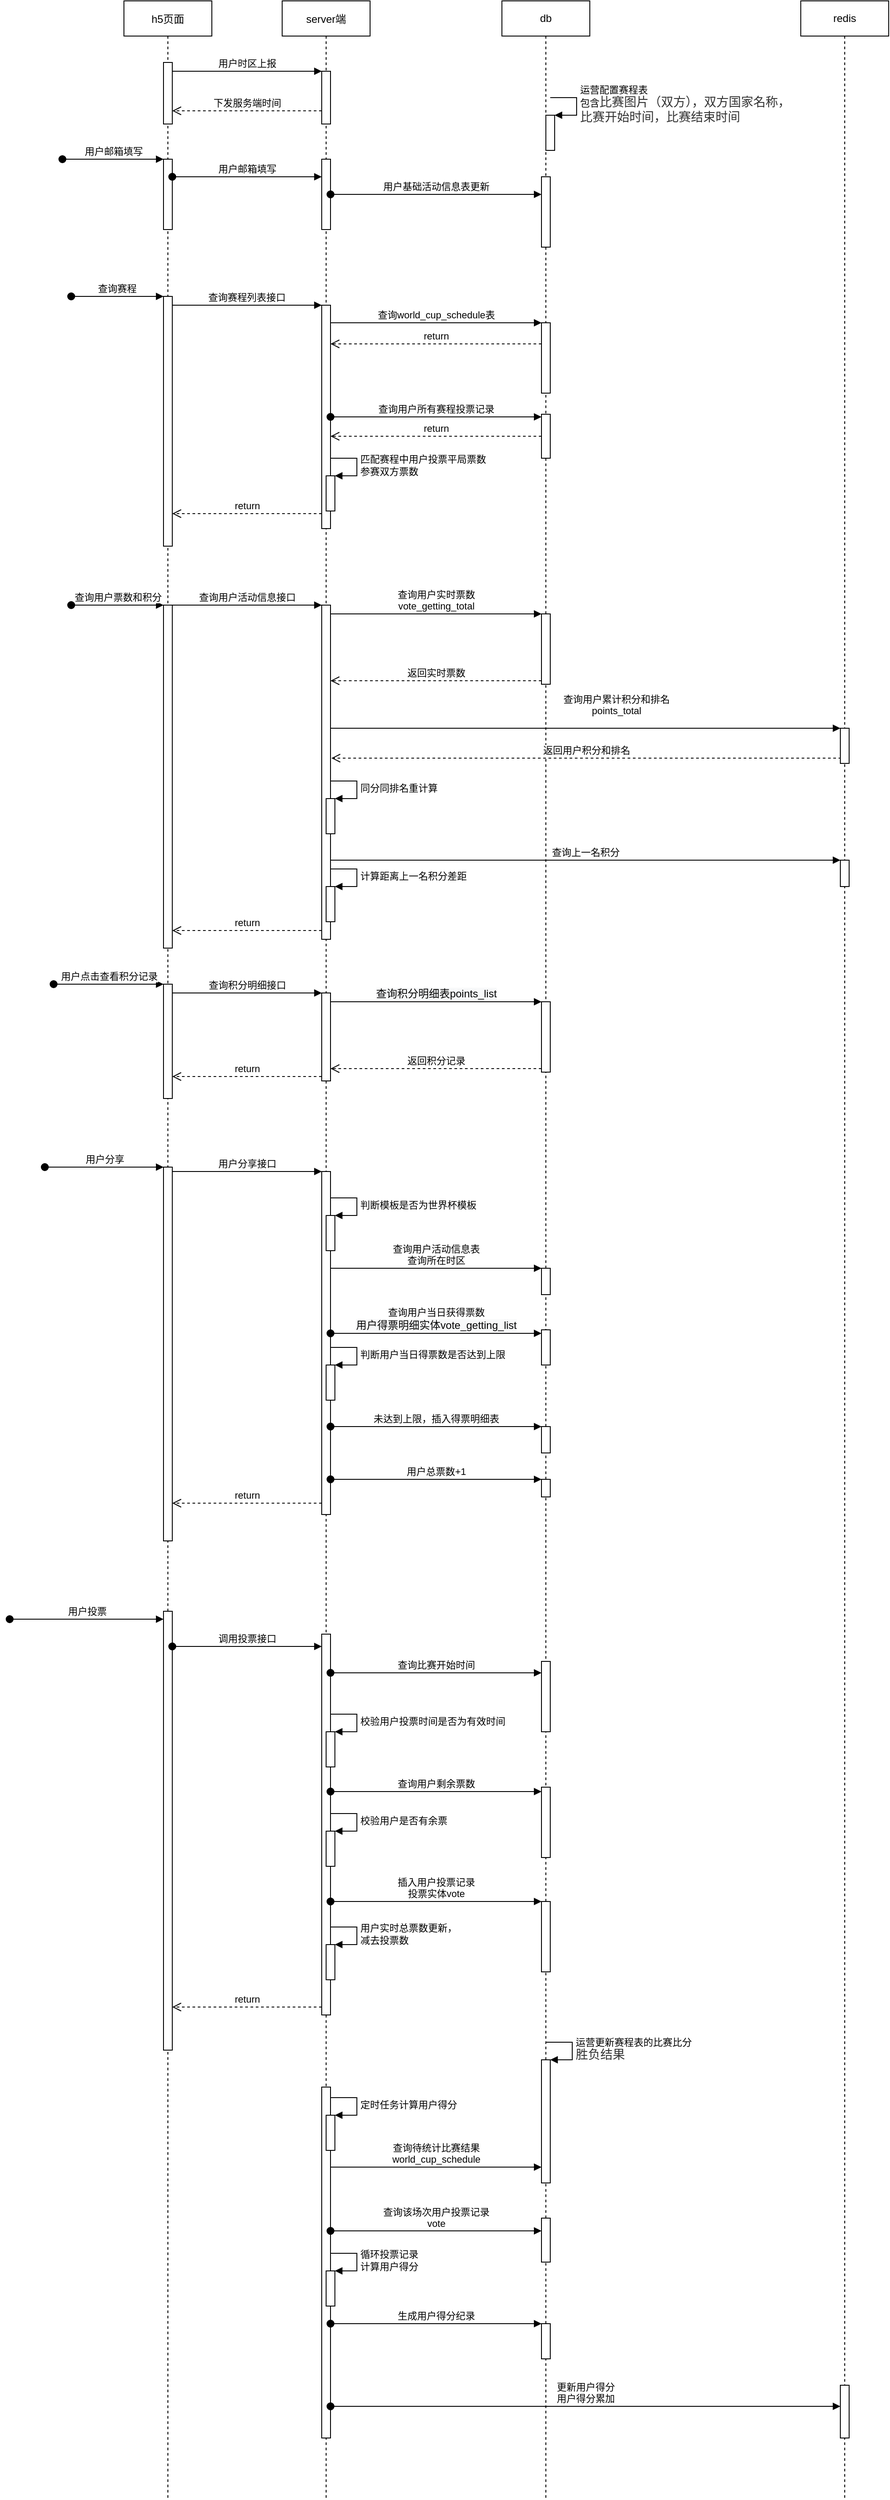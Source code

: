 <mxfile version="20.5.3" type="github">
  <diagram id="kgpKYQtTHZ0yAKxKKP6v" name="Page-1">
    <mxGraphModel dx="2512" dy="802" grid="1" gridSize="10" guides="1" tooltips="1" connect="1" arrows="1" fold="1" page="1" pageScale="1" pageWidth="850" pageHeight="1100" math="0" shadow="0">
      <root>
        <mxCell id="0" />
        <mxCell id="1" parent="0" />
        <mxCell id="3nuBFxr9cyL0pnOWT2aG-1" value="h5页面" style="shape=umlLifeline;perimeter=lifelinePerimeter;container=1;collapsible=0;recursiveResize=0;rounded=0;shadow=0;strokeWidth=1;" parent="1" vertex="1">
          <mxGeometry x="-230" y="80" width="100" height="2840" as="geometry" />
        </mxCell>
        <mxCell id="3nuBFxr9cyL0pnOWT2aG-2" value="" style="points=[];perimeter=orthogonalPerimeter;rounded=0;shadow=0;strokeWidth=1;" parent="3nuBFxr9cyL0pnOWT2aG-1" vertex="1">
          <mxGeometry x="45" y="336" width="10" height="284" as="geometry" />
        </mxCell>
        <mxCell id="3nuBFxr9cyL0pnOWT2aG-3" value="查询赛程" style="verticalAlign=bottom;startArrow=oval;endArrow=block;startSize=8;shadow=0;strokeWidth=1;" parent="3nuBFxr9cyL0pnOWT2aG-1" target="3nuBFxr9cyL0pnOWT2aG-2" edge="1">
          <mxGeometry relative="1" as="geometry">
            <mxPoint x="-60" y="336" as="sourcePoint" />
          </mxGeometry>
        </mxCell>
        <mxCell id="iJaBp2wlKT-MQ3Jx9xqJ-9" value="" style="html=1;points=[];perimeter=orthogonalPerimeter;" parent="3nuBFxr9cyL0pnOWT2aG-1" vertex="1">
          <mxGeometry x="45" y="687" width="10" height="390" as="geometry" />
        </mxCell>
        <mxCell id="iJaBp2wlKT-MQ3Jx9xqJ-10" value="查询用户票数和积分" style="html=1;verticalAlign=bottom;startArrow=oval;endArrow=block;startSize=8;rounded=0;" parent="3nuBFxr9cyL0pnOWT2aG-1" target="iJaBp2wlKT-MQ3Jx9xqJ-9" edge="1">
          <mxGeometry relative="1" as="geometry">
            <mxPoint x="-60" y="687" as="sourcePoint" />
          </mxGeometry>
        </mxCell>
        <mxCell id="iJaBp2wlKT-MQ3Jx9xqJ-28" value="" style="html=1;points=[];perimeter=orthogonalPerimeter;" parent="3nuBFxr9cyL0pnOWT2aG-1" vertex="1">
          <mxGeometry x="45" y="1118" width="10" height="130" as="geometry" />
        </mxCell>
        <mxCell id="iJaBp2wlKT-MQ3Jx9xqJ-29" value="用户点击查看积分记录" style="html=1;verticalAlign=bottom;startArrow=oval;endArrow=block;startSize=8;rounded=0;" parent="3nuBFxr9cyL0pnOWT2aG-1" target="iJaBp2wlKT-MQ3Jx9xqJ-28" edge="1">
          <mxGeometry relative="1" as="geometry">
            <mxPoint x="-80" y="1118" as="sourcePoint" />
          </mxGeometry>
        </mxCell>
        <mxCell id="iJaBp2wlKT-MQ3Jx9xqJ-54" value="" style="html=1;points=[];perimeter=orthogonalPerimeter;" parent="3nuBFxr9cyL0pnOWT2aG-1" vertex="1">
          <mxGeometry x="45" y="1326" width="10" height="425" as="geometry" />
        </mxCell>
        <mxCell id="iJaBp2wlKT-MQ3Jx9xqJ-55" value="用户分享" style="html=1;verticalAlign=bottom;startArrow=oval;endArrow=block;startSize=8;rounded=0;" parent="3nuBFxr9cyL0pnOWT2aG-1" target="iJaBp2wlKT-MQ3Jx9xqJ-54" edge="1">
          <mxGeometry relative="1" as="geometry">
            <mxPoint x="-90" y="1326" as="sourcePoint" />
          </mxGeometry>
        </mxCell>
        <mxCell id="iJaBp2wlKT-MQ3Jx9xqJ-65" value="" style="html=1;points=[];perimeter=orthogonalPerimeter;" parent="3nuBFxr9cyL0pnOWT2aG-1" vertex="1">
          <mxGeometry x="45" y="70" width="10" height="70" as="geometry" />
        </mxCell>
        <mxCell id="Upy7s1R3ijE2vFxrYpLP-1" value="" style="html=1;points=[];perimeter=orthogonalPerimeter;" vertex="1" parent="3nuBFxr9cyL0pnOWT2aG-1">
          <mxGeometry x="45" y="1831" width="10" height="499" as="geometry" />
        </mxCell>
        <mxCell id="Upy7s1R3ijE2vFxrYpLP-2" value="用户投票" style="html=1;verticalAlign=bottom;startArrow=oval;endArrow=block;startSize=8;rounded=0;" edge="1" target="Upy7s1R3ijE2vFxrYpLP-1" parent="3nuBFxr9cyL0pnOWT2aG-1">
          <mxGeometry relative="1" as="geometry">
            <mxPoint x="-130" y="1840" as="sourcePoint" />
          </mxGeometry>
        </mxCell>
        <mxCell id="Upy7s1R3ijE2vFxrYpLP-43" value="" style="html=1;points=[];perimeter=orthogonalPerimeter;" vertex="1" parent="3nuBFxr9cyL0pnOWT2aG-1">
          <mxGeometry x="45" y="180" width="10" height="80" as="geometry" />
        </mxCell>
        <mxCell id="Upy7s1R3ijE2vFxrYpLP-44" value="用户邮箱填写" style="html=1;verticalAlign=bottom;startArrow=oval;endArrow=block;startSize=8;rounded=0;" edge="1" target="Upy7s1R3ijE2vFxrYpLP-43" parent="3nuBFxr9cyL0pnOWT2aG-1">
          <mxGeometry relative="1" as="geometry">
            <mxPoint x="-70" y="180" as="sourcePoint" />
          </mxGeometry>
        </mxCell>
        <mxCell id="3nuBFxr9cyL0pnOWT2aG-5" value="server端" style="shape=umlLifeline;perimeter=lifelinePerimeter;container=1;collapsible=0;recursiveResize=0;rounded=0;shadow=0;strokeWidth=1;" parent="1" vertex="1">
          <mxGeometry x="-50" y="80" width="100" height="2840" as="geometry" />
        </mxCell>
        <mxCell id="3nuBFxr9cyL0pnOWT2aG-6" value="" style="points=[];perimeter=orthogonalPerimeter;rounded=0;shadow=0;strokeWidth=1;" parent="3nuBFxr9cyL0pnOWT2aG-5" vertex="1">
          <mxGeometry x="45" y="346" width="10" height="254" as="geometry" />
        </mxCell>
        <mxCell id="iJaBp2wlKT-MQ3Jx9xqJ-11" value="" style="html=1;points=[];perimeter=orthogonalPerimeter;" parent="3nuBFxr9cyL0pnOWT2aG-5" vertex="1">
          <mxGeometry x="45" y="687" width="10" height="380" as="geometry" />
        </mxCell>
        <mxCell id="iJaBp2wlKT-MQ3Jx9xqJ-30" value="" style="html=1;points=[];perimeter=orthogonalPerimeter;" parent="3nuBFxr9cyL0pnOWT2aG-5" vertex="1">
          <mxGeometry x="45" y="1128" width="10" height="100" as="geometry" />
        </mxCell>
        <mxCell id="iJaBp2wlKT-MQ3Jx9xqJ-41" value="" style="html=1;points=[];perimeter=orthogonalPerimeter;" parent="3nuBFxr9cyL0pnOWT2aG-5" vertex="1">
          <mxGeometry x="50" y="907" width="10" height="40" as="geometry" />
        </mxCell>
        <mxCell id="iJaBp2wlKT-MQ3Jx9xqJ-42" value="同分同排名重计算" style="edgeStyle=orthogonalEdgeStyle;html=1;align=left;spacingLeft=2;endArrow=block;rounded=0;entryX=1;entryY=0;" parent="3nuBFxr9cyL0pnOWT2aG-5" target="iJaBp2wlKT-MQ3Jx9xqJ-41" edge="1">
          <mxGeometry relative="1" as="geometry">
            <mxPoint x="55" y="887" as="sourcePoint" />
            <Array as="points">
              <mxPoint x="85" y="887" />
            </Array>
          </mxGeometry>
        </mxCell>
        <mxCell id="iJaBp2wlKT-MQ3Jx9xqJ-46" value="" style="html=1;points=[];perimeter=orthogonalPerimeter;" parent="3nuBFxr9cyL0pnOWT2aG-5" vertex="1">
          <mxGeometry x="50" y="1007" width="10" height="40" as="geometry" />
        </mxCell>
        <mxCell id="iJaBp2wlKT-MQ3Jx9xqJ-47" value="计算距离上一名积分差距" style="edgeStyle=orthogonalEdgeStyle;html=1;align=left;spacingLeft=2;endArrow=block;rounded=0;entryX=1;entryY=0;" parent="3nuBFxr9cyL0pnOWT2aG-5" target="iJaBp2wlKT-MQ3Jx9xqJ-46" edge="1">
          <mxGeometry relative="1" as="geometry">
            <mxPoint x="55" y="987" as="sourcePoint" />
            <Array as="points">
              <mxPoint x="85" y="987" />
            </Array>
          </mxGeometry>
        </mxCell>
        <mxCell id="iJaBp2wlKT-MQ3Jx9xqJ-56" value="" style="html=1;points=[];perimeter=orthogonalPerimeter;" parent="3nuBFxr9cyL0pnOWT2aG-5" vertex="1">
          <mxGeometry x="45" y="1331" width="10" height="390" as="geometry" />
        </mxCell>
        <mxCell id="iJaBp2wlKT-MQ3Jx9xqJ-59" value="" style="html=1;points=[];perimeter=orthogonalPerimeter;" parent="3nuBFxr9cyL0pnOWT2aG-5" vertex="1">
          <mxGeometry x="50" y="1381" width="10" height="40" as="geometry" />
        </mxCell>
        <mxCell id="iJaBp2wlKT-MQ3Jx9xqJ-60" value="判断模板是否为世界杯模板" style="edgeStyle=orthogonalEdgeStyle;html=1;align=left;spacingLeft=2;endArrow=block;rounded=0;entryX=1;entryY=0;" parent="3nuBFxr9cyL0pnOWT2aG-5" target="iJaBp2wlKT-MQ3Jx9xqJ-59" edge="1">
          <mxGeometry relative="1" as="geometry">
            <mxPoint x="55" y="1361" as="sourcePoint" />
            <Array as="points">
              <mxPoint x="85" y="1361" />
            </Array>
          </mxGeometry>
        </mxCell>
        <mxCell id="iJaBp2wlKT-MQ3Jx9xqJ-67" value="" style="html=1;points=[];perimeter=orthogonalPerimeter;" parent="3nuBFxr9cyL0pnOWT2aG-5" vertex="1">
          <mxGeometry x="45" y="80" width="10" height="60" as="geometry" />
        </mxCell>
        <mxCell id="iJaBp2wlKT-MQ3Jx9xqJ-76" value="" style="html=1;points=[];perimeter=orthogonalPerimeter;" parent="3nuBFxr9cyL0pnOWT2aG-5" vertex="1">
          <mxGeometry x="50" y="1551" width="10" height="40" as="geometry" />
        </mxCell>
        <mxCell id="iJaBp2wlKT-MQ3Jx9xqJ-77" value="判断用户当日得票数是否达到上限" style="edgeStyle=orthogonalEdgeStyle;html=1;align=left;spacingLeft=2;endArrow=block;rounded=0;entryX=1;entryY=0;" parent="3nuBFxr9cyL0pnOWT2aG-5" target="iJaBp2wlKT-MQ3Jx9xqJ-76" edge="1">
          <mxGeometry relative="1" as="geometry">
            <mxPoint x="55" y="1531" as="sourcePoint" />
            <Array as="points">
              <mxPoint x="85" y="1531" />
            </Array>
          </mxGeometry>
        </mxCell>
        <mxCell id="Upy7s1R3ijE2vFxrYpLP-3" value="" style="html=1;points=[];perimeter=orthogonalPerimeter;" vertex="1" parent="3nuBFxr9cyL0pnOWT2aG-5">
          <mxGeometry x="45" y="1857" width="10" height="433" as="geometry" />
        </mxCell>
        <mxCell id="Upy7s1R3ijE2vFxrYpLP-4" value="调用投票接口" style="html=1;verticalAlign=bottom;startArrow=oval;endArrow=block;startSize=8;rounded=0;" edge="1" parent="3nuBFxr9cyL0pnOWT2aG-5">
          <mxGeometry relative="1" as="geometry">
            <mxPoint x="-125" y="1871" as="sourcePoint" />
            <mxPoint x="45" y="1871" as="targetPoint" />
          </mxGeometry>
        </mxCell>
        <mxCell id="Upy7s1R3ijE2vFxrYpLP-5" value="" style="html=1;points=[];perimeter=orthogonalPerimeter;" vertex="1" parent="3nuBFxr9cyL0pnOWT2aG-5">
          <mxGeometry x="50" y="1968" width="10" height="40" as="geometry" />
        </mxCell>
        <mxCell id="Upy7s1R3ijE2vFxrYpLP-6" value="校验用户投票时间是否为有效时间" style="edgeStyle=orthogonalEdgeStyle;html=1;align=left;spacingLeft=2;endArrow=block;rounded=0;entryX=1;entryY=0;" edge="1" target="Upy7s1R3ijE2vFxrYpLP-5" parent="3nuBFxr9cyL0pnOWT2aG-5">
          <mxGeometry relative="1" as="geometry">
            <mxPoint x="55" y="1948" as="sourcePoint" />
            <Array as="points">
              <mxPoint x="85" y="1948" />
            </Array>
          </mxGeometry>
        </mxCell>
        <mxCell id="Upy7s1R3ijE2vFxrYpLP-11" value="" style="html=1;points=[];perimeter=orthogonalPerimeter;" vertex="1" parent="3nuBFxr9cyL0pnOWT2aG-5">
          <mxGeometry x="50" y="2081" width="10" height="40" as="geometry" />
        </mxCell>
        <mxCell id="Upy7s1R3ijE2vFxrYpLP-12" value="校验用户是否有余票" style="edgeStyle=orthogonalEdgeStyle;html=1;align=left;spacingLeft=2;endArrow=block;rounded=0;entryX=1;entryY=0;" edge="1" target="Upy7s1R3ijE2vFxrYpLP-11" parent="3nuBFxr9cyL0pnOWT2aG-5">
          <mxGeometry relative="1" as="geometry">
            <mxPoint x="55" y="2061" as="sourcePoint" />
            <Array as="points">
              <mxPoint x="85" y="2061" />
            </Array>
          </mxGeometry>
        </mxCell>
        <mxCell id="Upy7s1R3ijE2vFxrYpLP-16" value="" style="html=1;points=[];perimeter=orthogonalPerimeter;" vertex="1" parent="3nuBFxr9cyL0pnOWT2aG-5">
          <mxGeometry x="45" y="2372" width="10" height="399" as="geometry" />
        </mxCell>
        <mxCell id="Upy7s1R3ijE2vFxrYpLP-22" value="" style="html=1;points=[];perimeter=orthogonalPerimeter;" vertex="1" parent="3nuBFxr9cyL0pnOWT2aG-5">
          <mxGeometry x="50" y="2404" width="10" height="40" as="geometry" />
        </mxCell>
        <mxCell id="Upy7s1R3ijE2vFxrYpLP-23" value="&lt;span style=&quot;text-align: center;&quot;&gt;定时任务计算用户得分&lt;/span&gt;" style="edgeStyle=orthogonalEdgeStyle;html=1;align=left;spacingLeft=2;endArrow=block;rounded=0;entryX=1;entryY=0;" edge="1" target="Upy7s1R3ijE2vFxrYpLP-22" parent="3nuBFxr9cyL0pnOWT2aG-5">
          <mxGeometry relative="1" as="geometry">
            <mxPoint x="55" y="2384" as="sourcePoint" />
            <Array as="points">
              <mxPoint x="85" y="2384" />
            </Array>
          </mxGeometry>
        </mxCell>
        <mxCell id="Upy7s1R3ijE2vFxrYpLP-29" value="" style="html=1;points=[];perimeter=orthogonalPerimeter;" vertex="1" parent="3nuBFxr9cyL0pnOWT2aG-5">
          <mxGeometry x="50" y="2581" width="10" height="40" as="geometry" />
        </mxCell>
        <mxCell id="Upy7s1R3ijE2vFxrYpLP-30" value="循环投票记录&lt;br&gt;计算用户得分" style="edgeStyle=orthogonalEdgeStyle;html=1;align=left;spacingLeft=2;endArrow=block;rounded=0;entryX=1;entryY=0;" edge="1" target="Upy7s1R3ijE2vFxrYpLP-29" parent="3nuBFxr9cyL0pnOWT2aG-5">
          <mxGeometry relative="1" as="geometry">
            <mxPoint x="55" y="2561" as="sourcePoint" />
            <Array as="points">
              <mxPoint x="85" y="2561" />
            </Array>
          </mxGeometry>
        </mxCell>
        <mxCell id="Upy7s1R3ijE2vFxrYpLP-38" value="" style="html=1;points=[];perimeter=orthogonalPerimeter;" vertex="1" parent="3nuBFxr9cyL0pnOWT2aG-5">
          <mxGeometry x="50" y="540" width="10" height="40" as="geometry" />
        </mxCell>
        <mxCell id="Upy7s1R3ijE2vFxrYpLP-39" value="匹配赛程中用户投票平局票数&lt;br&gt;参赛双方票数" style="edgeStyle=orthogonalEdgeStyle;html=1;align=left;spacingLeft=2;endArrow=block;rounded=0;entryX=1;entryY=0;" edge="1" target="Upy7s1R3ijE2vFxrYpLP-38" parent="3nuBFxr9cyL0pnOWT2aG-5">
          <mxGeometry relative="1" as="geometry">
            <mxPoint x="55" y="520" as="sourcePoint" />
            <Array as="points">
              <mxPoint x="85" y="520" />
            </Array>
          </mxGeometry>
        </mxCell>
        <mxCell id="Upy7s1R3ijE2vFxrYpLP-41" value="" style="html=1;points=[];perimeter=orthogonalPerimeter;" vertex="1" parent="3nuBFxr9cyL0pnOWT2aG-5">
          <mxGeometry x="50" y="2210" width="10" height="40" as="geometry" />
        </mxCell>
        <mxCell id="Upy7s1R3ijE2vFxrYpLP-42" value="用户实时总票数更新，&lt;br&gt;减去投票数" style="edgeStyle=orthogonalEdgeStyle;html=1;align=left;spacingLeft=2;endArrow=block;rounded=0;entryX=1;entryY=0;" edge="1" target="Upy7s1R3ijE2vFxrYpLP-41" parent="3nuBFxr9cyL0pnOWT2aG-5">
          <mxGeometry relative="1" as="geometry">
            <mxPoint x="55" y="2190" as="sourcePoint" />
            <Array as="points">
              <mxPoint x="85" y="2190" />
            </Array>
          </mxGeometry>
        </mxCell>
        <mxCell id="Upy7s1R3ijE2vFxrYpLP-45" value="" style="html=1;points=[];perimeter=orthogonalPerimeter;" vertex="1" parent="3nuBFxr9cyL0pnOWT2aG-5">
          <mxGeometry x="45" y="180" width="10" height="80" as="geometry" />
        </mxCell>
        <mxCell id="Upy7s1R3ijE2vFxrYpLP-46" value="用户邮箱填写" style="html=1;verticalAlign=bottom;startArrow=oval;endArrow=block;startSize=8;rounded=0;" edge="1" parent="3nuBFxr9cyL0pnOWT2aG-5" source="Upy7s1R3ijE2vFxrYpLP-43">
          <mxGeometry relative="1" as="geometry">
            <mxPoint x="-15" y="200" as="sourcePoint" />
            <mxPoint x="45" y="200" as="targetPoint" />
          </mxGeometry>
        </mxCell>
        <mxCell id="3nuBFxr9cyL0pnOWT2aG-8" value="查询赛程列表接口" style="verticalAlign=bottom;endArrow=block;entryX=0;entryY=0;shadow=0;strokeWidth=1;" parent="1" source="3nuBFxr9cyL0pnOWT2aG-2" target="3nuBFxr9cyL0pnOWT2aG-6" edge="1">
          <mxGeometry relative="1" as="geometry">
            <mxPoint x="-75" y="426" as="sourcePoint" />
          </mxGeometry>
        </mxCell>
        <mxCell id="iJaBp2wlKT-MQ3Jx9xqJ-1" value="db" style="shape=umlLifeline;perimeter=lifelinePerimeter;whiteSpace=wrap;html=1;container=1;collapsible=0;recursiveResize=0;outlineConnect=0;" parent="1" vertex="1">
          <mxGeometry x="200" y="80" width="100" height="2840" as="geometry" />
        </mxCell>
        <mxCell id="iJaBp2wlKT-MQ3Jx9xqJ-2" value="" style="html=1;points=[];perimeter=orthogonalPerimeter;" parent="iJaBp2wlKT-MQ3Jx9xqJ-1" vertex="1">
          <mxGeometry x="45" y="366" width="10" height="80" as="geometry" />
        </mxCell>
        <mxCell id="iJaBp2wlKT-MQ3Jx9xqJ-14" value="" style="html=1;points=[];perimeter=orthogonalPerimeter;" parent="iJaBp2wlKT-MQ3Jx9xqJ-1" vertex="1">
          <mxGeometry x="45" y="697" width="10" height="80" as="geometry" />
        </mxCell>
        <mxCell id="iJaBp2wlKT-MQ3Jx9xqJ-35" value="" style="html=1;points=[];perimeter=orthogonalPerimeter;" parent="iJaBp2wlKT-MQ3Jx9xqJ-1" vertex="1">
          <mxGeometry x="45" y="1138" width="10" height="80" as="geometry" />
        </mxCell>
        <mxCell id="iJaBp2wlKT-MQ3Jx9xqJ-52" value="" style="html=1;points=[];perimeter=orthogonalPerimeter;" parent="iJaBp2wlKT-MQ3Jx9xqJ-1" vertex="1">
          <mxGeometry x="50" y="130" width="10" height="40" as="geometry" />
        </mxCell>
        <mxCell id="iJaBp2wlKT-MQ3Jx9xqJ-53" value="运营配置赛程表&lt;br&gt;包含&lt;span style=&quot;color: rgb(51, 51, 51); font-family: PingFangSC-Regular, &amp;quot;PingFang SC&amp;quot;; font-size: 14px;&quot;&gt;比赛图片（双方），双方国家名称，&lt;br&gt;比赛开始时间，比赛结束时间&lt;br&gt;&lt;/span&gt;" style="edgeStyle=orthogonalEdgeStyle;html=1;align=left;spacingLeft=2;endArrow=block;rounded=0;entryX=1;entryY=0;" parent="iJaBp2wlKT-MQ3Jx9xqJ-1" target="iJaBp2wlKT-MQ3Jx9xqJ-52" edge="1">
          <mxGeometry relative="1" as="geometry">
            <mxPoint x="55" y="110" as="sourcePoint" />
            <Array as="points">
              <mxPoint x="85" y="110" />
            </Array>
          </mxGeometry>
        </mxCell>
        <mxCell id="iJaBp2wlKT-MQ3Jx9xqJ-71" value="" style="html=1;points=[];perimeter=orthogonalPerimeter;" parent="iJaBp2wlKT-MQ3Jx9xqJ-1" vertex="1">
          <mxGeometry x="45" y="1441" width="10" height="30" as="geometry" />
        </mxCell>
        <mxCell id="iJaBp2wlKT-MQ3Jx9xqJ-74" value="" style="html=1;points=[];perimeter=orthogonalPerimeter;" parent="iJaBp2wlKT-MQ3Jx9xqJ-1" vertex="1">
          <mxGeometry x="45" y="1511" width="10" height="40" as="geometry" />
        </mxCell>
        <mxCell id="iJaBp2wlKT-MQ3Jx9xqJ-78" value="" style="html=1;points=[];perimeter=orthogonalPerimeter;" parent="iJaBp2wlKT-MQ3Jx9xqJ-1" vertex="1">
          <mxGeometry x="45" y="1621" width="10" height="30" as="geometry" />
        </mxCell>
        <mxCell id="iJaBp2wlKT-MQ3Jx9xqJ-80" value="" style="html=1;points=[];perimeter=orthogonalPerimeter;" parent="iJaBp2wlKT-MQ3Jx9xqJ-1" vertex="1">
          <mxGeometry x="45" y="1681" width="10" height="20" as="geometry" />
        </mxCell>
        <mxCell id="Upy7s1R3ijE2vFxrYpLP-7" value="" style="html=1;points=[];perimeter=orthogonalPerimeter;" vertex="1" parent="iJaBp2wlKT-MQ3Jx9xqJ-1">
          <mxGeometry x="45" y="1888" width="10" height="80" as="geometry" />
        </mxCell>
        <mxCell id="Upy7s1R3ijE2vFxrYpLP-9" value="" style="html=1;points=[];perimeter=orthogonalPerimeter;" vertex="1" parent="iJaBp2wlKT-MQ3Jx9xqJ-1">
          <mxGeometry x="45" y="2031" width="10" height="80" as="geometry" />
        </mxCell>
        <mxCell id="Upy7s1R3ijE2vFxrYpLP-13" value="" style="html=1;points=[];perimeter=orthogonalPerimeter;" vertex="1" parent="iJaBp2wlKT-MQ3Jx9xqJ-1">
          <mxGeometry x="45" y="2161" width="10" height="80" as="geometry" />
        </mxCell>
        <mxCell id="Upy7s1R3ijE2vFxrYpLP-20" value="" style="html=1;points=[];perimeter=orthogonalPerimeter;" vertex="1" parent="iJaBp2wlKT-MQ3Jx9xqJ-1">
          <mxGeometry x="45" y="2341" width="10" height="140" as="geometry" />
        </mxCell>
        <mxCell id="Upy7s1R3ijE2vFxrYpLP-21" value="运营更新赛程表的比赛比分&lt;br&gt;&lt;span style=&quot;color: rgb(51, 51, 51); font-family: PingFangSC-Regular, &amp;quot;PingFang SC&amp;quot;; font-size: 14px;&quot;&gt;胜负结果&lt;/span&gt;" style="edgeStyle=orthogonalEdgeStyle;html=1;align=left;spacingLeft=2;endArrow=block;rounded=0;entryX=1;entryY=0;" edge="1" target="Upy7s1R3ijE2vFxrYpLP-20" parent="iJaBp2wlKT-MQ3Jx9xqJ-1">
          <mxGeometry relative="1" as="geometry">
            <mxPoint x="50" y="2321" as="sourcePoint" />
            <Array as="points">
              <mxPoint x="80" y="2321" />
            </Array>
          </mxGeometry>
        </mxCell>
        <mxCell id="Upy7s1R3ijE2vFxrYpLP-25" value="" style="html=1;points=[];perimeter=orthogonalPerimeter;" vertex="1" parent="iJaBp2wlKT-MQ3Jx9xqJ-1">
          <mxGeometry x="45" y="2521" width="10" height="50" as="geometry" />
        </mxCell>
        <mxCell id="Upy7s1R3ijE2vFxrYpLP-31" value="" style="html=1;points=[];perimeter=orthogonalPerimeter;" vertex="1" parent="iJaBp2wlKT-MQ3Jx9xqJ-1">
          <mxGeometry x="45" y="2641" width="10" height="40" as="geometry" />
        </mxCell>
        <mxCell id="Upy7s1R3ijE2vFxrYpLP-35" value="" style="html=1;points=[];perimeter=orthogonalPerimeter;" vertex="1" parent="iJaBp2wlKT-MQ3Jx9xqJ-1">
          <mxGeometry x="45" y="470" width="10" height="50" as="geometry" />
        </mxCell>
        <mxCell id="Upy7s1R3ijE2vFxrYpLP-49" value="" style="html=1;points=[];perimeter=orthogonalPerimeter;" vertex="1" parent="iJaBp2wlKT-MQ3Jx9xqJ-1">
          <mxGeometry x="45" y="200" width="10" height="80" as="geometry" />
        </mxCell>
        <mxCell id="iJaBp2wlKT-MQ3Jx9xqJ-3" value="查询world_cup_schedule表" style="html=1;verticalAlign=bottom;endArrow=block;entryX=0;entryY=0;rounded=0;" parent="1" source="3nuBFxr9cyL0pnOWT2aG-6" target="iJaBp2wlKT-MQ3Jx9xqJ-2" edge="1">
          <mxGeometry relative="1" as="geometry">
            <mxPoint x="175" y="446" as="sourcePoint" />
          </mxGeometry>
        </mxCell>
        <mxCell id="iJaBp2wlKT-MQ3Jx9xqJ-4" value="return" style="html=1;verticalAlign=bottom;endArrow=open;dashed=1;endSize=8;exitX=0;exitY=0.95;rounded=0;" parent="1" edge="1">
          <mxGeometry relative="1" as="geometry">
            <mxPoint x="5" y="470" as="targetPoint" />
            <mxPoint x="245" y="470" as="sourcePoint" />
          </mxGeometry>
        </mxCell>
        <mxCell id="iJaBp2wlKT-MQ3Jx9xqJ-12" value="查询用户活动信息接口" style="html=1;verticalAlign=bottom;endArrow=block;entryX=0;entryY=0;rounded=0;" parent="1" source="iJaBp2wlKT-MQ3Jx9xqJ-9" target="iJaBp2wlKT-MQ3Jx9xqJ-11" edge="1">
          <mxGeometry relative="1" as="geometry">
            <mxPoint x="-75" y="757" as="sourcePoint" />
          </mxGeometry>
        </mxCell>
        <mxCell id="iJaBp2wlKT-MQ3Jx9xqJ-15" value="查询用户实时票数&lt;br&gt;vote_getting_total" style="html=1;verticalAlign=bottom;endArrow=block;entryX=0;entryY=0;rounded=0;" parent="1" source="iJaBp2wlKT-MQ3Jx9xqJ-11" target="iJaBp2wlKT-MQ3Jx9xqJ-14" edge="1">
          <mxGeometry relative="1" as="geometry">
            <mxPoint x="175" y="777" as="sourcePoint" />
          </mxGeometry>
        </mxCell>
        <mxCell id="iJaBp2wlKT-MQ3Jx9xqJ-16" value="返回实时票数" style="html=1;verticalAlign=bottom;endArrow=open;dashed=1;endSize=8;exitX=0;exitY=0.95;rounded=0;" parent="1" source="iJaBp2wlKT-MQ3Jx9xqJ-14" target="iJaBp2wlKT-MQ3Jx9xqJ-11" edge="1">
          <mxGeometry relative="1" as="geometry">
            <mxPoint x="175" y="853" as="targetPoint" />
          </mxGeometry>
        </mxCell>
        <mxCell id="iJaBp2wlKT-MQ3Jx9xqJ-24" value="查询用户累计积分和排名&lt;br&gt;points_total" style="html=1;verticalAlign=bottom;endArrow=block;entryX=0;entryY=0;rounded=0;" parent="1" source="iJaBp2wlKT-MQ3Jx9xqJ-11" target="iJaBp2wlKT-MQ3Jx9xqJ-23" edge="1">
          <mxGeometry x="0.121" y="11" relative="1" as="geometry">
            <mxPoint x="175" y="917" as="sourcePoint" />
            <mxPoint as="offset" />
          </mxGeometry>
        </mxCell>
        <mxCell id="iJaBp2wlKT-MQ3Jx9xqJ-25" value="返回用户积分和排名" style="html=1;verticalAlign=bottom;endArrow=open;dashed=1;endSize=8;rounded=0;" parent="1" edge="1">
          <mxGeometry relative="1" as="geometry">
            <mxPoint x="6" y="941" as="targetPoint" />
            <mxPoint x="586" y="941" as="sourcePoint" />
          </mxGeometry>
        </mxCell>
        <mxCell id="iJaBp2wlKT-MQ3Jx9xqJ-26" value="redis" style="shape=umlLifeline;perimeter=lifelinePerimeter;whiteSpace=wrap;html=1;container=1;collapsible=0;recursiveResize=0;outlineConnect=0;" parent="1" vertex="1">
          <mxGeometry x="540" y="80" width="100" height="2840" as="geometry" />
        </mxCell>
        <mxCell id="iJaBp2wlKT-MQ3Jx9xqJ-23" value="" style="html=1;points=[];perimeter=orthogonalPerimeter;" parent="iJaBp2wlKT-MQ3Jx9xqJ-26" vertex="1">
          <mxGeometry x="45" y="827" width="10" height="40" as="geometry" />
        </mxCell>
        <mxCell id="iJaBp2wlKT-MQ3Jx9xqJ-43" value="" style="html=1;points=[];perimeter=orthogonalPerimeter;" parent="iJaBp2wlKT-MQ3Jx9xqJ-26" vertex="1">
          <mxGeometry x="45" y="977" width="10" height="30" as="geometry" />
        </mxCell>
        <mxCell id="Upy7s1R3ijE2vFxrYpLP-33" value="" style="html=1;points=[];perimeter=orthogonalPerimeter;" vertex="1" parent="iJaBp2wlKT-MQ3Jx9xqJ-26">
          <mxGeometry x="45" y="2711" width="10" height="60" as="geometry" />
        </mxCell>
        <mxCell id="iJaBp2wlKT-MQ3Jx9xqJ-31" value="查询积分明细接口" style="html=1;verticalAlign=bottom;endArrow=block;entryX=0;entryY=0;rounded=0;" parent="1" source="iJaBp2wlKT-MQ3Jx9xqJ-28" target="iJaBp2wlKT-MQ3Jx9xqJ-30" edge="1">
          <mxGeometry relative="1" as="geometry">
            <mxPoint x="-75" y="1198" as="sourcePoint" />
          </mxGeometry>
        </mxCell>
        <mxCell id="iJaBp2wlKT-MQ3Jx9xqJ-32" value="return" style="html=1;verticalAlign=bottom;endArrow=open;dashed=1;endSize=8;exitX=0;exitY=0.95;rounded=0;" parent="1" source="iJaBp2wlKT-MQ3Jx9xqJ-30" target="iJaBp2wlKT-MQ3Jx9xqJ-28" edge="1">
          <mxGeometry relative="1" as="geometry">
            <mxPoint x="-75" y="1274" as="targetPoint" />
          </mxGeometry>
        </mxCell>
        <mxCell id="iJaBp2wlKT-MQ3Jx9xqJ-36" value="&lt;span style=&quot;font-size: 12px; background-color: rgb(248, 249, 250);&quot;&gt;查询积分明细表points_list&lt;/span&gt;" style="html=1;verticalAlign=bottom;endArrow=block;entryX=0;entryY=0;rounded=0;" parent="1" source="iJaBp2wlKT-MQ3Jx9xqJ-30" target="iJaBp2wlKT-MQ3Jx9xqJ-35" edge="1">
          <mxGeometry relative="1" as="geometry">
            <mxPoint x="175" y="1208" as="sourcePoint" />
          </mxGeometry>
        </mxCell>
        <mxCell id="iJaBp2wlKT-MQ3Jx9xqJ-37" value="返回积分记录" style="html=1;verticalAlign=bottom;endArrow=open;dashed=1;endSize=8;exitX=0;exitY=0.95;rounded=0;" parent="1" source="iJaBp2wlKT-MQ3Jx9xqJ-35" target="iJaBp2wlKT-MQ3Jx9xqJ-30" edge="1">
          <mxGeometry relative="1" as="geometry">
            <mxPoint x="175" y="1284" as="targetPoint" />
          </mxGeometry>
        </mxCell>
        <mxCell id="iJaBp2wlKT-MQ3Jx9xqJ-44" value="查询上一名积分" style="html=1;verticalAlign=bottom;endArrow=block;entryX=0;entryY=0;rounded=0;" parent="1" source="iJaBp2wlKT-MQ3Jx9xqJ-11" target="iJaBp2wlKT-MQ3Jx9xqJ-43" edge="1">
          <mxGeometry relative="1" as="geometry">
            <mxPoint x="365" y="1007" as="sourcePoint" />
          </mxGeometry>
        </mxCell>
        <mxCell id="iJaBp2wlKT-MQ3Jx9xqJ-27" value="return" style="html=1;verticalAlign=bottom;endArrow=open;dashed=1;endSize=8;rounded=0;" parent="1" edge="1">
          <mxGeometry relative="1" as="geometry">
            <mxPoint x="-5" y="1137" as="sourcePoint" />
            <mxPoint x="-175" y="1137" as="targetPoint" />
            <Array as="points">
              <mxPoint x="-80" y="1137" />
            </Array>
          </mxGeometry>
        </mxCell>
        <mxCell id="iJaBp2wlKT-MQ3Jx9xqJ-57" value="用户分享接口" style="html=1;verticalAlign=bottom;endArrow=block;entryX=0;entryY=0;rounded=0;" parent="1" source="iJaBp2wlKT-MQ3Jx9xqJ-54" target="iJaBp2wlKT-MQ3Jx9xqJ-56" edge="1">
          <mxGeometry relative="1" as="geometry">
            <mxPoint x="-75" y="1411" as="sourcePoint" />
          </mxGeometry>
        </mxCell>
        <mxCell id="iJaBp2wlKT-MQ3Jx9xqJ-68" value="用户时区上报" style="html=1;verticalAlign=bottom;endArrow=block;entryX=0;entryY=0;rounded=0;" parent="1" source="iJaBp2wlKT-MQ3Jx9xqJ-65" target="iJaBp2wlKT-MQ3Jx9xqJ-67" edge="1">
          <mxGeometry relative="1" as="geometry">
            <mxPoint x="-75" y="160" as="sourcePoint" />
          </mxGeometry>
        </mxCell>
        <mxCell id="iJaBp2wlKT-MQ3Jx9xqJ-70" value="下发服务端时间" style="html=1;verticalAlign=bottom;endArrow=open;dashed=1;endSize=8;rounded=0;" parent="1" edge="1">
          <mxGeometry relative="1" as="geometry">
            <mxPoint x="-5" y="205" as="sourcePoint" />
            <mxPoint x="-175" y="205" as="targetPoint" />
          </mxGeometry>
        </mxCell>
        <mxCell id="iJaBp2wlKT-MQ3Jx9xqJ-72" value="查询用户活动信息表&lt;br&gt;查询所在时区" style="html=1;verticalAlign=bottom;endArrow=block;entryX=0;entryY=0;rounded=0;" parent="1" source="iJaBp2wlKT-MQ3Jx9xqJ-56" target="iJaBp2wlKT-MQ3Jx9xqJ-71" edge="1">
          <mxGeometry relative="1" as="geometry">
            <mxPoint x="175" y="1521" as="sourcePoint" />
          </mxGeometry>
        </mxCell>
        <mxCell id="iJaBp2wlKT-MQ3Jx9xqJ-75" value="查询用户当日获得票数&lt;br&gt;&lt;span style=&quot;font-size: 12px; background-color: rgb(248, 249, 250);&quot;&gt;用户得票明细实体vote_getting_list&lt;/span&gt;" style="html=1;verticalAlign=bottom;startArrow=oval;endArrow=block;startSize=8;rounded=0;" parent="1" edge="1">
          <mxGeometry relative="1" as="geometry">
            <mxPoint x="5" y="1595" as="sourcePoint" />
            <mxPoint x="245" y="1595" as="targetPoint" />
          </mxGeometry>
        </mxCell>
        <mxCell id="iJaBp2wlKT-MQ3Jx9xqJ-79" value="未达到上限，插入得票明细表" style="html=1;verticalAlign=bottom;startArrow=oval;endArrow=block;startSize=8;rounded=0;" parent="1" source="iJaBp2wlKT-MQ3Jx9xqJ-56" target="iJaBp2wlKT-MQ3Jx9xqJ-78" edge="1">
          <mxGeometry relative="1" as="geometry">
            <mxPoint x="185" y="1701" as="sourcePoint" />
          </mxGeometry>
        </mxCell>
        <mxCell id="iJaBp2wlKT-MQ3Jx9xqJ-81" value="用户总票数+1" style="html=1;verticalAlign=bottom;startArrow=oval;endArrow=block;startSize=8;rounded=0;" parent="1" source="iJaBp2wlKT-MQ3Jx9xqJ-56" target="iJaBp2wlKT-MQ3Jx9xqJ-80" edge="1">
          <mxGeometry relative="1" as="geometry">
            <mxPoint x="185" y="1761" as="sourcePoint" />
          </mxGeometry>
        </mxCell>
        <mxCell id="iJaBp2wlKT-MQ3Jx9xqJ-82" value="return" style="html=1;verticalAlign=bottom;endArrow=open;dashed=1;endSize=8;rounded=0;exitX=0;exitY=0.967;exitDx=0;exitDy=0;exitPerimeter=0;" parent="1" source="iJaBp2wlKT-MQ3Jx9xqJ-56" target="iJaBp2wlKT-MQ3Jx9xqJ-54" edge="1">
          <mxGeometry relative="1" as="geometry">
            <mxPoint x="-20" y="1791" as="sourcePoint" />
            <mxPoint x="-100" y="1791" as="targetPoint" />
          </mxGeometry>
        </mxCell>
        <mxCell id="Upy7s1R3ijE2vFxrYpLP-8" value="查询比赛开始时间" style="html=1;verticalAlign=bottom;startArrow=oval;endArrow=block;startSize=8;rounded=0;" edge="1" target="Upy7s1R3ijE2vFxrYpLP-7" parent="1" source="Upy7s1R3ijE2vFxrYpLP-3">
          <mxGeometry relative="1" as="geometry">
            <mxPoint x="185" y="1968" as="sourcePoint" />
            <Array as="points">
              <mxPoint x="150" y="1981" />
            </Array>
          </mxGeometry>
        </mxCell>
        <mxCell id="Upy7s1R3ijE2vFxrYpLP-10" value="查询用户剩余票数" style="html=1;verticalAlign=bottom;startArrow=oval;endArrow=block;startSize=8;rounded=0;" edge="1" parent="1">
          <mxGeometry relative="1" as="geometry">
            <mxPoint x="5" y="2116" as="sourcePoint" />
            <mxPoint x="245" y="2116" as="targetPoint" />
          </mxGeometry>
        </mxCell>
        <mxCell id="Upy7s1R3ijE2vFxrYpLP-14" value="插入用户投票记录&lt;br&gt;投票实体vote" style="html=1;verticalAlign=bottom;startArrow=oval;endArrow=block;startSize=8;rounded=0;" edge="1" target="Upy7s1R3ijE2vFxrYpLP-13" parent="1" source="Upy7s1R3ijE2vFxrYpLP-3">
          <mxGeometry relative="1" as="geometry">
            <mxPoint x="185" y="2241" as="sourcePoint" />
          </mxGeometry>
        </mxCell>
        <mxCell id="Upy7s1R3ijE2vFxrYpLP-15" value="return" style="html=1;verticalAlign=bottom;endArrow=open;dashed=1;endSize=8;rounded=0;" edge="1" parent="1">
          <mxGeometry relative="1" as="geometry">
            <mxPoint x="-5" y="2361" as="sourcePoint" />
            <mxPoint x="-175" y="2361" as="targetPoint" />
          </mxGeometry>
        </mxCell>
        <mxCell id="Upy7s1R3ijE2vFxrYpLP-24" value="查询待统计比赛结果&lt;br&gt;world_cup_schedule" style="html=1;verticalAlign=bottom;endArrow=block;rounded=0;" edge="1" parent="1">
          <mxGeometry width="80" relative="1" as="geometry">
            <mxPoint x="5" y="2543" as="sourcePoint" />
            <mxPoint x="245" y="2543" as="targetPoint" />
          </mxGeometry>
        </mxCell>
        <mxCell id="Upy7s1R3ijE2vFxrYpLP-26" value="查询该场次用户投票记录&lt;br&gt;vote" style="html=1;verticalAlign=bottom;startArrow=oval;endArrow=block;startSize=8;rounded=0;" edge="1" parent="1">
          <mxGeometry relative="1" as="geometry">
            <mxPoint x="5" y="2615.5" as="sourcePoint" />
            <mxPoint x="245" y="2615.5" as="targetPoint" />
          </mxGeometry>
        </mxCell>
        <mxCell id="Upy7s1R3ijE2vFxrYpLP-32" value="生成用户得分纪录" style="html=1;verticalAlign=bottom;startArrow=oval;endArrow=block;startSize=8;rounded=0;" edge="1" target="Upy7s1R3ijE2vFxrYpLP-31" parent="1" source="Upy7s1R3ijE2vFxrYpLP-16">
          <mxGeometry relative="1" as="geometry">
            <mxPoint x="185" y="2721" as="sourcePoint" />
          </mxGeometry>
        </mxCell>
        <mxCell id="Upy7s1R3ijE2vFxrYpLP-34" value="更新用户得分&lt;br&gt;用户得分累加" style="html=1;verticalAlign=bottom;startArrow=oval;endArrow=block;startSize=8;rounded=0;" edge="1" parent="1">
          <mxGeometry relative="1" as="geometry">
            <mxPoint x="5" y="2815" as="sourcePoint" />
            <mxPoint x="585" y="2815" as="targetPoint" />
          </mxGeometry>
        </mxCell>
        <mxCell id="Upy7s1R3ijE2vFxrYpLP-36" value="查询用户所有赛程投票记录" style="html=1;verticalAlign=bottom;startArrow=oval;endArrow=block;startSize=8;rounded=0;" edge="1" target="Upy7s1R3ijE2vFxrYpLP-35" parent="1" source="3nuBFxr9cyL0pnOWT2aG-6">
          <mxGeometry relative="1" as="geometry">
            <mxPoint x="185" y="550" as="sourcePoint" />
          </mxGeometry>
        </mxCell>
        <mxCell id="Upy7s1R3ijE2vFxrYpLP-37" value="return" style="html=1;verticalAlign=bottom;endArrow=open;dashed=1;endSize=8;rounded=0;" edge="1" parent="1" source="Upy7s1R3ijE2vFxrYpLP-35" target="3nuBFxr9cyL0pnOWT2aG-6">
          <mxGeometry relative="1" as="geometry">
            <mxPoint x="220" y="580" as="sourcePoint" />
            <mxPoint x="140" y="580" as="targetPoint" />
          </mxGeometry>
        </mxCell>
        <mxCell id="Upy7s1R3ijE2vFxrYpLP-40" value="return" style="html=1;verticalAlign=bottom;endArrow=open;dashed=1;endSize=8;rounded=0;" edge="1" parent="1">
          <mxGeometry relative="1" as="geometry">
            <mxPoint x="-5" y="663" as="sourcePoint" />
            <mxPoint x="-175" y="663" as="targetPoint" />
          </mxGeometry>
        </mxCell>
        <mxCell id="Upy7s1R3ijE2vFxrYpLP-50" value="用户基础活动信息表更新" style="html=1;verticalAlign=bottom;startArrow=oval;endArrow=block;startSize=8;rounded=0;" edge="1" target="Upy7s1R3ijE2vFxrYpLP-49" parent="1" source="Upy7s1R3ijE2vFxrYpLP-45">
          <mxGeometry relative="1" as="geometry">
            <mxPoint x="185" y="280" as="sourcePoint" />
          </mxGeometry>
        </mxCell>
      </root>
    </mxGraphModel>
  </diagram>
</mxfile>
